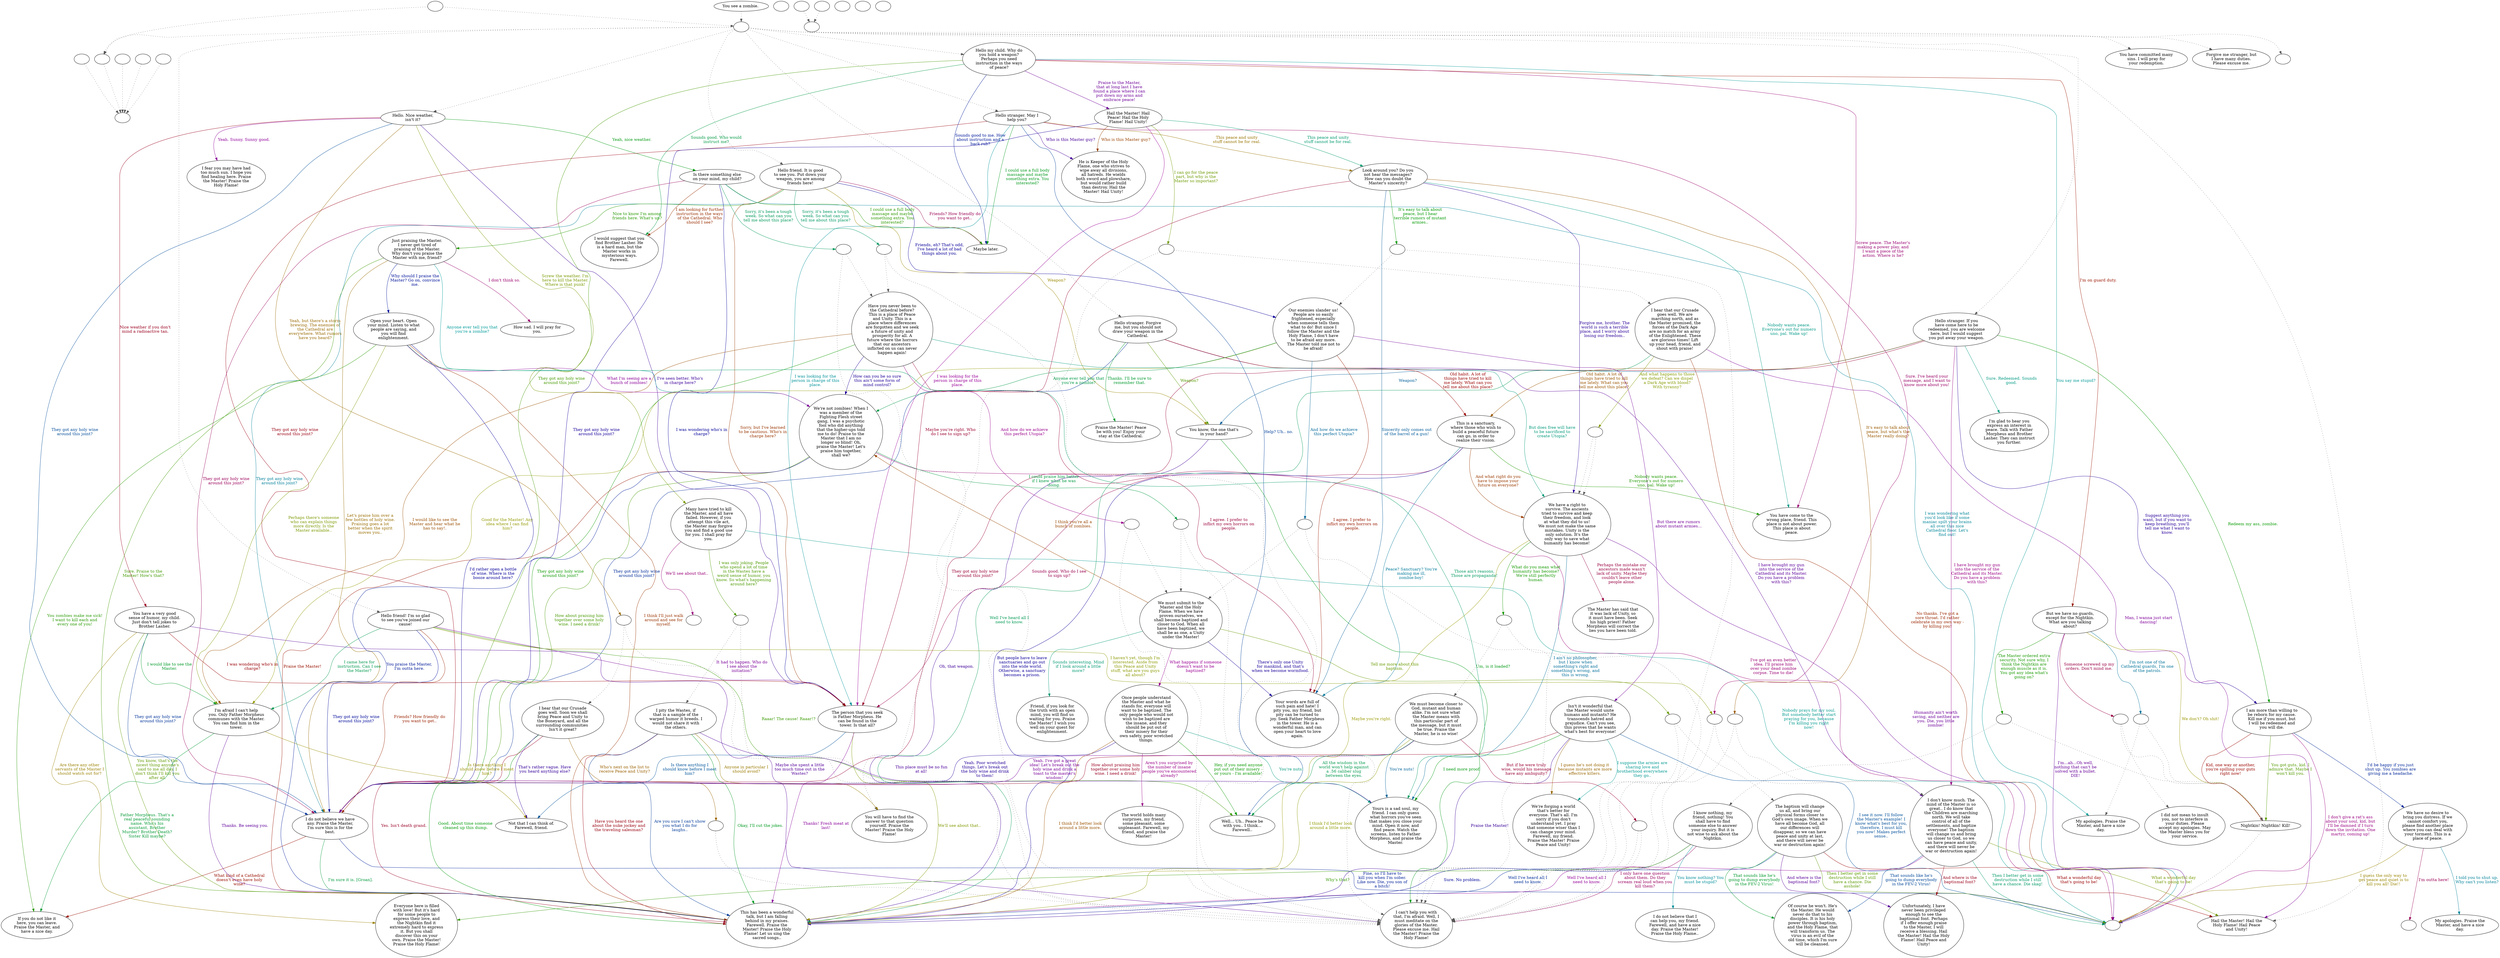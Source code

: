 digraph SLUMMER {
  "start" [style=filled       fillcolor="#FFFFFF"       color="#000000"]
  "start" -> "do_dialogue" [style=dotted color="#555555"]
  "start" [label="You see a zombie. "]
  "do_dialogue" [style=filled       fillcolor="#FFFFFF"       color="#000000"]
  "do_dialogue" -> "get_reaction" [style=dotted color="#555555"]
  "do_dialogue" -> "weapon_check" [style=dotted color="#555555"]
  "do_dialogue" -> "slummer02" [style=dotted color="#555555"]
  "do_dialogue" -> "slummer03" [style=dotted color="#555555"]
  "do_dialogue" -> "slummer01" [style=dotted color="#555555"]
  "do_dialogue" -> "slummer00" [style=dotted color="#555555"]
  "do_dialogue" -> "slummer04" [style=dotted color="#555555"]
  "do_dialogue" -> "slummer06" [style=dotted color="#555555"]
  "do_dialogue" -> "slummer05" [style=dotted color="#555555"]
  "do_dialogue" -> "slummer07" [style=dotted color="#555555"]
  "do_dialogue" -> "slummer09" [style=dotted color="#555555"]
  "do_dialogue" -> "slummer08" [style=dotted color="#555555"]
  "do_dialogue" [label=""]
  "social_skills" [style=filled       fillcolor="#FFFFFF"       color="#000000"]
  "social_skills" -> "get_reaction" [style=dotted color="#555555"]
  "social_skills" -> "do_dialogue" [style=dotted color="#555555"]
  "social_skills" [label=""]
  "slummer00" [style=filled       fillcolor="#FFFFFF"       color="#000000"]
  "slummer00" [label="You have committed many\nsins. I will pray for\nyour redemption."]
  "slummer01" [style=filled       fillcolor="#FFFFFF"       color="#000000"]
  "slummer01" [label="Hail the Master! Hail the\nHoly Flame! Hail Peace\nand Unity!"]
  "slummer02" [style=filled       fillcolor="#FFFFFF"       color="#000000"]
  "slummer02" [label="Hello my child. Why do\nyou hold a weapon?\nPerhaps you need\ninstruction in the ways\nof peace?"]
  "slummer02" -> "slummer10" [label="Praise to the Master,\nthat at long last I have\nfound a place where I can\nput down my arms and\nembrace peace!" color="#6E0099" fontcolor="#6E0099"]
  "slummer02" -> "slummer11" [label="Sounds good. Who would\ninstruct me?" color="#009942" fontcolor="#009942"]
  "slummer02" -> "slummer13" [label="I'm on guard duty. " color="#991500" fontcolor="#991500"]
  "slummer02" -> "slummer15" [label="Sounds good to me. How\nabout instruction and a\nback rub?" color="#001899" fontcolor="#001899"]
  "slummer02" -> "slummer16" [label="They got any holy wine\naround this joint?" color="#449900" fontcolor="#449900"]
  "slummer02" -> "slummer18" [label="Screw peace. The Master's\nmaking a power play, and\nI want a piece of the\naction. Where is he?" color="#990071" fontcolor="#990071"]
  "slummer02" -> "slummer14" [label="You say me stupid? " color="#009995" fontcolor="#009995"]
  "slummer03" [style=filled       fillcolor="#FFFFFF"       color="#000000"]
  "slummer03" [label="Hello. Nice weather,\nisn't it?"]
  "slummer03" -> "slummer03a" [label="Yeah, but there's a storm\nbrewing. The enemies of\nthe Cathedral are\neverywhere. What rumors\nhave you heard?" color="#996800" fontcolor="#996800"]
  "slummer03" -> "slummer20" [label="I've seen better. Who's\nin charge here?" color="#3B0099" fontcolor="#3B0099"]
  "slummer03" -> "slummer21" [label="Yeah, nice weather. " color="#00990F" fontcolor="#00990F"]
  "slummer03" -> "slummer22" [label="Nice weather if you don't\nmind a radioactive tan." color="#99001E" fontcolor="#99001E"]
  "slummer03" -> "slummer16" [label="They got any holy wine\naround this joint?" color="#004B99" fontcolor="#004B99"]
  "slummer03" -> "slummer17" [label="Screw the weather. I'm\nhere to kill the Master.\nWhere is that punk!" color="#779900" fontcolor="#779900"]
  "slummer03" -> "slummer23" [label="Yeah. Sunny. Sunny good. " color="#8E0099" fontcolor="#8E0099"]
  "slummer03a" [style=filled       fillcolor="#FFFFFF"       color="#000000"]
  "slummer03a" -> "slummer19" [style=dotted color="#555555"]
  "slummer03a" -> "slummer49" [style=dotted color="#555555"]
  "slummer03a" [label=""]
  "slummer04" [style=filled       fillcolor="#FFFFFF"       color="#000000"]
  "slummer04" [label="Hello friend. It is good\nto see you. Put down your\nweapon, you are among\nfriends here!"]
  "slummer04" -> "slummer04a" [label="Sorry, it's been a tough\nweek. So what can you\ntell me about this place?" color="#009961" fontcolor="#009961"]
  "slummer04" -> "slummer20" [label="Sorry, but I've learned\nto be cautious. Who's in\ncharge here?" color="#993500" fontcolor="#993500"]
  "slummer04" -> "slummer26" [label="Friends, eh? That's odd,\nI've heard a lot of bad\nthings about you." color="#080099" fontcolor="#080099"]
  "slummer04" -> "slummer27" [label="Nice to know I'm among\nfriends here. What's up?" color="#259900" fontcolor="#259900"]
  "slummer04" -> "slummer15" [label="Friends? How friendly do\nyou want to get.." color="#990051" fontcolor="#990051"]
  "slummer04" -> "slummer16" [label="They got any holy wine\naround this joint?" color="#007E99" fontcolor="#007E99"]
  "slummer04" -> "slummer28" [label="Weapon? " color="#998700" fontcolor="#998700"]
  "slummer04a" [style=filled       fillcolor="#FFFFFF"       color="#000000"]
  "slummer04a" -> "slummer25" [style=dotted color="#555555"]
  "slummer04a" -> "slummer49" [style=dotted color="#555555"]
  "slummer04a" [label=""]
  "slummer05" [style=filled       fillcolor="#FFFFFF"       color="#000000"]
  "slummer05" [label="Hello stranger. Forgive\nme, but you should not\ndraw your weapon in the\nCathedral."]
  "slummer05" -> "slummer29" [label="I have brought my gun\ninto the service of the\nCathedral and its Master.\nDo you have a problem\nwith this?" color="#5B0099" fontcolor="#5B0099"]
  "slummer05" -> "slummer30" [label="Thanks. I'll be sure to\nremember that." color="#00992E" fontcolor="#00992E"]
  "slummer05" -> "slummer31" [label="Old habit. A lot of\nthings have tried to kill\nme lately. What can you\ntell me about this place?" color="#990200" fontcolor="#990200"]
  "slummer05" -> "slummer16" [label="They got any holy wine\naround this joint?" color="#002B99" fontcolor="#002B99"]
  "slummer05" -> "slummer28" [label="Weapon? " color="#589900" fontcolor="#589900"]
  "slummer06" [style=filled       fillcolor="#FFFFFF"       color="#000000"]
  "slummer06" [label="Hello stranger. If you\nhave come here to be\nredeemed, you are welcome\nhere, but I would suggest\nyou put away your weapon."]
  "slummer06" -> "slummer29" [label="I have brought my gun\ninto the service of the\nCathedral and its Master.\nDo you have a problem\nwith this?" color="#990084" fontcolor="#990084"]
  "slummer06" -> "slummer32" [label="Sure. Redeemed. Sounds\ngood." color="#009981" fontcolor="#009981"]
  "slummer06" -> "slummer31" [label="Old habit. A lot of\nthings have tried to kill\nme lately. What can you\ntell me about this place?" color="#995400" fontcolor="#995400"]
  "slummer06" -> "slummer34" [label="Suggest anything you\nwant, but if you want to\nkeep breathing, you'll\ntell me what I want to\nknow." color="#280099" fontcolor="#280099"]
  "slummer06" -> "slummer34" [label="Redeem my ass, zombie. " color="#059900" fontcolor="#059900"]
  "slummer06" -> "slummer16" [label="They got any holy wine\naround this joint?" color="#990032" fontcolor="#990032"]
  "slummer06" -> "slummer28" [label="Weapon? " color="#005E99" fontcolor="#005E99"]
  "slummer07" [style=filled       fillcolor="#FFFFFF"       color="#000000"]
  "slummer07" [label="Hello friend! I'm so glad\nto see you've joined our\ncause!"]
  "slummer07" -> "slummer07a" [label="I haven't yet, though I'm\ninterested. Aside from\nthis Peace and Unity\nstuff, what are you guys\nall about?" color="#8B9900" fontcolor="#8B9900"]
  "slummer07" -> "slummer20" [label="It had to happen. Who do\nI see about the\ninitiation?" color="#7A0099" fontcolor="#7A0099"]
  "slummer07" -> "slummer33" [label="I came here for\ninstruction. Can I see\nthe Master?" color="#00994E" fontcolor="#00994E"]
  "slummer07" -> "slummer16" [label="Friends? How friendly do\nyou want to get.." color="#992100" fontcolor="#992100"]
  "slummer07" -> "slummer16" [label="They got any holy wine\naround this joint?" color="#000B99" fontcolor="#000B99"]
  "slummer07" -> "slummer35" [label="Raaar! The cause! Raaar!?" color="#389900" fontcolor="#389900"]
  "slummer07a" [style=filled       fillcolor="#FFFFFF"       color="#000000"]
  "slummer07a" -> "slummer29" [style=dotted color="#555555"]
  "slummer07a" -> "slummer49" [style=dotted color="#555555"]
  "slummer07a" [label=""]
  "slummer08" [style=filled       fillcolor="#FFFFFF"       color="#000000"]
  "slummer08" [label="Hello stranger. May I\nhelp you?"]
  "slummer08" -> "slummer07a" [label="Sure. I've heard your\nmessage, and I want to\nknow more about you!" color="#990065" fontcolor="#990065"]
  "slummer08" -> "slummer20" [label="I was looking for the\nperson in charge of this\nplace." color="#009199" fontcolor="#009199"]
  "slummer08" -> "slummer36" [label="This peace and unity\nstuff cannot be for real." color="#997400" fontcolor="#997400"]
  "slummer08" -> "slummer37" [label="Who is this Master guy? " color="#470099" fontcolor="#470099"]
  "slummer08" -> "slummer15" [label="I could use a full body\nmassage and maybe\nsomething extra. You\ninterested?" color="#00991B" fontcolor="#00991B"]
  "slummer08" -> "slummer16" [label="They got any holy wine\naround this joint?" color="#990012" fontcolor="#990012"]
  "slummer08" -> "slummer35" [label="Help? Uh.. no. " color="#003F99" fontcolor="#003F99"]
  "slummer09" [style=filled       fillcolor="#FFFFFF"       color="#000000"]
  "slummer09" [label="Forgive me stranger, but\nI have many duties.\nPlease excuse me."]
  "slummer10" [style=filled       fillcolor="#FFFFFF"       color="#000000"]
  "slummer10" [label="Hail the Master! Hail\nPeace! Hail the Holy\nFlame! Hail Unity!"]
  "slummer10" -> "slummer10a" [label="I can go for the peace\npart, but why is the\nMaster so important?" color="#6B9900" fontcolor="#6B9900"]
  "slummer10" -> "slummer20" [label="I was looking for the\nperson in charge of this\nplace." color="#990098" fontcolor="#990098"]
  "slummer10" -> "slummer36" [label="This peace and unity\nstuff cannot be for real." color="#00996D" fontcolor="#00996D"]
  "slummer10" -> "slummer37" [label="Who is this Master guy? " color="#994100" fontcolor="#994100"]
  "slummer10" -> "slummer16" [label="They got any holy wine\naround this joint?" color="#140099" fontcolor="#140099"]
  "slummer10a" [style=filled       fillcolor="#FFFFFF"       color="#000000"]
  "slummer10a" -> "slummer38" [style=dotted color="#555555"]
  "slummer10a" -> "slummer61" [style=dotted color="#555555"]
  "slummer10a" [label=""]
  "slummer11" [style=filled       fillcolor="#FFFFFF"       color="#000000"]
  "slummer11" [label="I would suggest that you\nfind Brother Lasher. He\nis a hard man, but the\nMaster works in\nmysterious ways.\nFarewell."]
  "slummer12" [style=filled       fillcolor="#FFFFFF"       color="#000000"]
  "slummer12" [label=""]
  "slummer13" [style=filled       fillcolor="#FFFFFF"       color="#000000"]
  "slummer13" [label="But we have no guards,\nexcept for the Nightkin.\nWhat are you talking\nabout?"]
  "slummer13" -> "slummer13a" [label="The Master ordered extra\nsecurity. Not sure why, I\nthink the Nightkin are\nenough muscle as it is.\nYou got any idea what's\ngoing on?" color="#189900" fontcolor="#189900"]
  "slummer13" -> "slummer13b" [label="Someone screwed up my\norders. Don't mind me." color="#990045" fontcolor="#990045"]
  "slummer13" -> "slummer13c" [label="I'm not one of the\nCathedral guards, I'm one\nof the patrols." color="#007299" fontcolor="#007299"]
  "slummer13" -> "slummer43" [label="We don't? Oh shit! " color="#999400" fontcolor="#999400"]
  "slummer13" -> "slummercombat" [label="I'm...ah...Oh well,\nnothing that can't be\nsolved with a bullet.\nDIE!" color="#670099" fontcolor="#670099"]
  "slummer13a" [style=filled       fillcolor="#FFFFFF"       color="#000000"]
  "slummer13a" -> "slummer42" [style=dotted color="#555555"]
  "slummer13a" -> "slummer43" [style=dotted color="#555555"]
  "slummer13a" [label=""]
  "slummer13b" [style=filled       fillcolor="#FFFFFF"       color="#000000"]
  "slummer13b" -> "slummer39" [style=dotted color="#555555"]
  "slummer13b" -> "slummer43" [style=dotted color="#555555"]
  "slummer13b" [label=""]
  "slummer13c" [style=filled       fillcolor="#FFFFFF"       color="#000000"]
  "slummer13c" -> "slummer14" [style=dotted color="#555555"]
  "slummer13c" -> "slummer43" [style=dotted color="#555555"]
  "slummer13c" [label=""]
  "slummer14" [style=filled       fillcolor="#FFFFFF"       color="#000000"]
  "slummer14" [label="My apologies. Praise the\nMaster, and have a nice\nday."]
  "slummer15" [style=filled       fillcolor="#FFFFFF"       color="#000000"]
  "slummer15" [label="Maybe later. "]
  "slummer16" [style=filled       fillcolor="#FFFFFF"       color="#000000"]
  "slummer16" [label="I do not believe we have\nany. Praise the Master,\nI'm sure this is for the\nbest."]
  "slummer16" -> "slummer44" [label="I'm sure it is. [Groan]. " color="#00993A" fontcolor="#00993A"]
  "slummer16" -> "slummer45" [label="What kind of a Cathedral\ndoesn't even have holy\nwine?" color="#990E00" fontcolor="#990E00"]
  "slummer16" -> "slummercombat" [label="Fine, so I'll have to\nkill you when I'm sober.\nLike now. Die, you son of\na bitch!" color="#001F99" fontcolor="#001F99"]
  "slummer17" [style=filled       fillcolor="#FFFFFF"       color="#000000"]
  "slummer17" [label="Many have tried to kill\nthe Master, and all have\nfailed. However, if you\nattempt this vile act,\nthe Master may forgive\nyou and find a good use\nfor you. I shall pray for\nyou."]
  "slummer17" -> "slummer17a" [label="I was only joking. People\nwho spend a lot of time\nin the Wastes have a\nweird sense of humor, you\nknow. So what's happening\naround here?" color="#4C9900" fontcolor="#4C9900"]
  "slummer17" -> "slummerend" [label="We'll see about that.. " color="#990078" fontcolor="#990078"]
  "slummer17" -> "slummercombat" [label="Nobody prays for my soul.\nBut somebody better start\npraying for you, because\nI'm killing you right\nnow!" color="#00998D" fontcolor="#00998D"]
  "slummer17a" [style=filled       fillcolor="#FFFFFF"       color="#000000"]
  "slummer17a" -> "slummer46" [style=dotted color="#555555"]
  "slummer17a" -> "slummer49" [style=dotted color="#555555"]
  "slummer17a" [label=""]
  "slummer18" [style=filled       fillcolor="#FFFFFF"       color="#000000"]
  "slummer18" [label="You have come to the\nwrong place, friend. This\nplace is not about power.\nThis place is about\npeace."]
  "slummer19" [style=filled       fillcolor="#FFFFFF"       color="#000000"]
  "slummer19" [label="I hear that our Crusade\ngoes well. Soon we shall\nbring Peace and Unity to\nthe Boneyard, and all the\nsurrounding communities \nIsn't it great?"]
  "slummer19" -> "slummer19a" [label="Who's next on the list to\nreceive Peace and Unity?" color="#996000" fontcolor="#996000"]
  "slummer19" -> "slummer47" [label="That's rather vague. Have\nyou heard anything else?" color="#340099" fontcolor="#340099"]
  "slummer19" -> "slummer44" [label="Good. About time someone\ncleaned up this dump." color="#009907" fontcolor="#009907"]
  "slummer19" -> "slummer44" [label="Yes. Isn't death grand. " color="#990026" fontcolor="#990026"]
  "slummer19a" [style=filled       fillcolor="#FFFFFF"       color="#000000"]
  "slummer19a" -> "slummer49" [style=dotted color="#555555"]
  "slummer19a" [label=""]
  "slummer20" [style=filled       fillcolor="#FFFFFF"       color="#000000"]
  "slummer20" [label="The person that you seek\nis Father Morpheus. He\ncan be found in the\ntower. Is that all?"]
  "slummer20" -> "slummer47" [label="Is there anything I\nshould know before I meet\nhim?" color="#005299" fontcolor="#005299"]
  "slummer20" -> "slummer44" [label="We'll see about that.. " color="#7F9900" fontcolor="#7F9900"]
  "slummer20" -> "slummer44" [label="Thanks! Fresh meat at\nlast!" color="#870099" fontcolor="#870099"]
  "slummer21" [style=filled       fillcolor="#FFFFFF"       color="#000000"]
  "slummer21" [label="Is there something else\non your mind, my child?"]
  "slummer21" -> "slummer21a" [label="Sorry, it's been a tough\nweek. So what can you\ntell me about this place?" color="#00995A" fontcolor="#00995A"]
  "slummer21" -> "slummer11" [label="I am looking for further\ninstruction in the ways\nof the Cathedral. Who\nshould I see?" color="#992D00" fontcolor="#992D00"]
  "slummer21" -> "slummer20" [label="I was wondering who's in\ncharge?" color="#010099" fontcolor="#010099"]
  "slummer21" -> "slummer15" [label="I could use a full body\nmassage and maybe\nsomething extra. You\ninterested?" color="#2C9900" fontcolor="#2C9900"]
  "slummer21" -> "slummer16" [label="They got any holy wine\naround this joint?" color="#990059" fontcolor="#990059"]
  "slummer21" -> "slummercombat" [label="I was wondering what\nyou'd look like if some\nmaniac spilt your brains\nall over this nice\nCathedral floor. Let's\nfind out!" color="#008599" fontcolor="#008599"]
  "slummer21a" [style=filled       fillcolor="#FFFFFF"       color="#000000"]
  "slummer21a" -> "slummer25" [style=dotted color="#555555"]
  "slummer21a" -> "slummer49" [style=dotted color="#555555"]
  "slummer21a" [label=""]
  "slummer22" [style=filled       fillcolor="#FFFFFF"       color="#000000"]
  "slummer22" [label="You have a very good\nsense of humor, my child.\nJust don't tell jokes to\nBrother Lasher."]
  "slummer22" -> "slummer50" [label="Are there any other\nservants of the Master I\nshould watch out for?" color="#998000" fontcolor="#998000"]
  "slummer22" -> "slummer49" [label="Maybe she spent a little\ntoo much time out in the\nWastes?" color="#530099" fontcolor="#530099"]
  "slummer22" -> "slummer33" [label="I would like to see the\nMaster." color="#009927" fontcolor="#009927"]
  "slummer22" -> "slummer20" [label="I was wondering who's in\ncharge?" color="#990006" fontcolor="#990006"]
  "slummer22" -> "slummer16" [label="They got any holy wine\naround this joint?" color="#003399" fontcolor="#003399"]
  "slummer22" -> "slummer44" [label="You know, that's the\nnicest thing anyone's\nsaid to me all day. I\ndon't think I'll kill you\nafter all." color="#5F9900" fontcolor="#5F9900"]
  "slummer23" [style=filled       fillcolor="#FFFFFF"       color="#000000"]
  "slummer23" [label="I fear you may have had\ntoo much sun. I hope you\nfind healing here. Praise\nthe Master! Praise the\nHoly Flame!"]
  "slummer24" [style=filled       fillcolor="#FFFFFF"       color="#000000"]
  "slummer24" [label="Your words are full of\nsuch pain and hate! I\npity you, my friend, but\npity can be turned to\njoy. Seek Father Morpheus\nin the tower. He is a\nwonderful man, and can\nopen your heart to love\nagain."]
  "slummer25" [style=filled       fillcolor="#FFFFFF"       color="#000000"]
  "slummer25" [label="Have you never been to\nthe Cathedral before?\nThis is a place of Peace\nand Unity. This is a\nplace where differences\nare forgotten and we seek\na future of unity and\nprosperity for all. A\nfuture where the horrors\nthat our ancestors\ninflicted on us can never\nhappen again!"]
  "slummer25" -> "slummer25a" [label="And how do we achieve\nthis perfect Utopia?" color="#99008C" fontcolor="#99008C"]
  "slummer25" -> "slummer52" [label="But does free will have\nto be sacrificed to\ncreate Utopia?" color="#00997A" fontcolor="#00997A"]
  "slummer25" -> "slummer33" [label="I would like to see the\nMaster and hear what he\nhas to say!." color="#994D00" fontcolor="#994D00"]
  "slummer25" -> "slummer54" [label="How can you be so sure\nthis ain't some form of\nmind control?" color="#200099" fontcolor="#200099"]
  "slummer25" -> "slummer16" [label="They got any holy wine\naround this joint?" color="#0C9900" fontcolor="#0C9900"]
  "slummer25" -> "slummer24" [label="I agree. I prefer to\ninflict my own horrors on\npeople." color="#990039" fontcolor="#990039"]
  "slummer25a" [style=filled       fillcolor="#FFFFFF"       color="#000000"]
  "slummer25a" -> "slummer51" [style=dotted color="#555555"]
  "slummer25a" -> "slummer49" [style=dotted color="#555555"]
  "slummer25a" [label=""]
  "slummer26" [style=filled       fillcolor="#FFFFFF"       color="#000000"]
  "slummer26" [label="Our enemies slander us!\nPeople are so easily\nfrightened, especially\nwhen someone tells them\nwhat to do! But since I\nfollow the Master and the\nHoly Flame, I don't have\nto be afraid any more.\nThe Master told me not to\nbe afraid!"]
  "slummer26" -> "slummer26a" [label="And how do we achieve\nthis perfect Utopia?" color="#006699" fontcolor="#006699"]
  "slummer26" -> "slummer33" [label="Good for the Master! Any\nidea where I can find\nhim?" color="#929900" fontcolor="#929900"]
  "slummer26" -> "slummer55" [label="But there are rumors\nabout mutant armies..." color="#730099" fontcolor="#730099"]
  "slummer26" -> "slummer54" [label="Anyone ever tell you that\nyou're a zombie?" color="#009946" fontcolor="#009946"]
  "slummer26" -> "slummer24" [label="I agree. I prefer to\ninflict my own horrors on\npeople." color="#991A00" fontcolor="#991A00"]
  "slummer26a" [style=filled       fillcolor="#FFFFFF"       color="#000000"]
  "slummer26a" -> "slummer51" [style=dotted color="#555555"]
  "slummer26a" -> "slummer49" [style=dotted color="#555555"]
  "slummer26a" [label=""]
  "slummer27" [style=filled       fillcolor="#FFFFFF"       color="#000000"]
  "slummer27" [label="Just praising the Master.\nI never get tired of\npraising of the Master.\nWhy don't you praise the\nMaster with me, friend?"]
  "slummer27" -> "slummer56" [label="Why should I praise the\nMaster? Go on, convince\nme." color="#001399" fontcolor="#001399"]
  "slummer27" -> "slummer44" [label="Sure. Praise to the\nMaster! How's that?" color="#409900" fontcolor="#409900"]
  "slummer27" -> "slummer57" [label="I don't think so. " color="#99006C" fontcolor="#99006C"]
  "slummer27" -> "slummer54" [label="Anyone ever tell you that\nyou're a zombie?" color="#009999" fontcolor="#009999"]
  "slummer27" -> "slummer16" [label="Let's praise him over a\nfew bottles of holy wine.\nPraising goes a lot\nbetter when the spirit\nmoves you.." color="#996C00" fontcolor="#996C00"]
  "slummer28" [style=filled       fillcolor="#FFFFFF"       color="#000000"]
  "slummer28" [label="You know, the one that's\nin your hand?"]
  "slummer28" -> "slummer44" [label="Oh, that weapon. " color="#400099" fontcolor="#400099"]
  "slummer28" -> "slummer49" [label="Um, is it loaded? " color="#009913" fontcolor="#009913"]
  "slummer29" [style=filled       fillcolor="#FFFFFF"       color="#000000"]
  "slummer29" [label="I don't know much. The\nmind of the Master is so\ngreat.. I do know that\nthe Children are marching\nnorth. We will take\ncontrol of all of the\nsettlements, and baptize\neveryone! The baptism\nwill change us and bring\nus closer to God, so we\ncan have peace and unity,\nand there will never be\nwar or destruction again!"]
  "slummer29" -> "slummer58" [label="And where is the\nbaptismal font?" color="#990019" fontcolor="#990019"]
  "slummer29" -> "slummer59" [label="That sounds like he's\ngoing to dump everybody\nin the FEV-2 Virus!" color="#004699" fontcolor="#004699"]
  "slummer29" -> "slummer01" [label="What a wonderful day\nthat's going to be!" color="#739900" fontcolor="#739900"]
  "slummer29" -> "slummer44" [label="Well I've heard all I\nneed to know." color="#930099" fontcolor="#930099"]
  "slummer29" -> "slummercombat" [label="Then I better get in some\ndestruction while I still\nhave a chance. Die skag!" color="#009966" fontcolor="#009966"]
  "slummer30" [style=filled       fillcolor="#FFFFFF"       color="#000000"]
  "slummer30" [label="Praise the Master! Peace\nbe with you! Enjoy your\nstay at the Cathedral."]
  "slummer31" [style=filled       fillcolor="#FFFFFF"       color="#000000"]
  "slummer31" [label="This is a sanctuary,\nwhere those who wish to\nbuild a peaceful future\ncan go, in order to\nrealize their vision."]
  "slummer31" -> "slummer52" [label="And what right do you\nhave to impose your\nfuture on everyone?" color="#993900" fontcolor="#993900"]
  "slummer31" -> "slummer44" [label="But people have to leave\nsanctuaries and go out\ninto the wide world.\nOtherwise, a sanctuary\nbecomes a prison." color="#0D0099" fontcolor="#0D0099"]
  "slummer31" -> "slummer18" [label="Nobody wants peace.\nEveryone's out for numero\nuno, pal. Wake up!" color="#209900" fontcolor="#209900"]
  "slummer31" -> "slummer20" [label="Sounds good. Who do I see\nto sign up?" color="#99004D" fontcolor="#99004D"]
  "slummer31" -> "slummer24" [label="Peace? Sanctuary? You're\nmaking me ill,\nzombie-boy!" color="#007999" fontcolor="#007999"]
  "slummer32" [style=filled       fillcolor="#FFFFFF"       color="#000000"]
  "slummer32" [label="I'm glad to hear you\nexpress an interest in\npeace. Talk with Father\nMorpheus and Brother\nLasher. They can instruct\nyou further."]
  "slummer33" [style=filled       fillcolor="#FFFFFF"       color="#000000"]
  "slummer33" [label="I'm afraid I can't help\nyou. Only Father Morpheus\ncommunes with the Master.\nYou can find him in the\ntower."]
  "slummer33" -> "slummer47" [label="Is there anything I\nshould know before I meet\nhim?" color="#998C00" fontcolor="#998C00"]
  "slummer33" -> "slummer44" [label="Thanks. Be seeing you. " color="#5F0099" fontcolor="#5F0099"]
  "slummer33" -> "slummer45" [label="Father Morpheus. That's a\nreal peaceful sounding\nname. Who's his\nassistant, Brother\nMurder? Brother Death?\nSister Kill maybe?" color="#009933" fontcolor="#009933"]
  "slummer34" [style=filled       fillcolor="#FFFFFF"       color="#000000"]
  "slummer34" [label="I am more than willing to\nbe reborn for my cause.\nKill me if you must, but\nI will be redeemed and\nyou will die."]
  "slummer34" -> "slummer43" [label="Kid, one way or another,\nyou're spilling your guts\nright now!" color="#990600" fontcolor="#990600"]
  "slummer34" -> "slummer60" [label="I'd be happy if you just\nshut up. You zombies are\ngiving me a headache." color="#002699" fontcolor="#002699"]
  "slummer34" -> "slummer43" [label="You got guts, kid. I\nadmire that. Maybe I\nwon't kill you." color="#539900" fontcolor="#539900"]
  "slummer34" -> "slummercombat" [label="I don't give a rat's ass\nabout your soul, kid, but\nI'll be damned if I turn\ndown the invitation. One\nmartyr, coming up!" color="#990080" fontcolor="#990080"]
  "slummer35" [style=filled       fillcolor="#FFFFFF"       color="#000000"]
  "slummer35" [label="Well... Uh.. Peace be\nwith you.. I think...\nFarewell.."]
  "slummer36" [style=filled       fillcolor="#FFFFFF"       color="#000000"]
  "slummer36" [label="Look around you? Do you\nnot hear the messages?\nHow can you doubt the\nMaster's sincerity?"]
  "slummer36" -> "slummer18" [label="Nobody wants peace.\nEveryone's out for numero\nuno, pal. Wake up!" color="#009986" fontcolor="#009986"]
  "slummer36" -> "slummer36a" [label="It's easy to talk about\npeace, but what's the\nMaster really doing?" color="#995900" fontcolor="#995900"]
  "slummer36" -> "slummer52" [label="Forgive me, brother. The\nworld is such a terrible\nplace, and I worry about\nlosing our freedom.." color="#2C0099" fontcolor="#2C0099"]
  "slummer36" -> "slummer36b" [label="It's easy to talk about\npeace, but I hear\nterrible rumors of mutant\narmies.." color="#009900" fontcolor="#009900"]
  "slummer36" -> "slummer20" [label="Maybe you're right. Who\ndo I see to sign up?" color="#99002D" fontcolor="#99002D"]
  "slummer36" -> "slummer24" [label="Sincerity only comes out\nof the barrel of a gun!" color="#005A99" fontcolor="#005A99"]
  "slummer36a" [style=filled       fillcolor="#FFFFFF"       color="#000000"]
  "slummer36a" -> "slummer29" [style=dotted color="#555555"]
  "slummer36a" -> "slummer49" [style=dotted color="#555555"]
  "slummer36a" [label=""]
  "slummer36b" [style=filled       fillcolor="#FFFFFF"       color="#000000"]
  "slummer36b" -> "slummer26" [style=dotted color="#555555"]
  "slummer36b" -> "slummer49" [style=dotted color="#555555"]
  "slummer36b" [label=""]
  "slummer37" [style=filled       fillcolor="#FFFFFF"       color="#000000"]
  "slummer37" [label="He is Keeper of the Holy\nFlame, one who strives to\nwipe away all divisions,\nall hatreds. He wields\nboth sword and plowshare,\nbut would rather build\nthan destroy. Hail the\nMaster! Hail Unity!"]
  "slummer38a" [style=filled       fillcolor="#FFFFFF"       color="#000000"]
  "slummer38a" -> "slummer52" [style=dotted color="#555555"]
  "slummer38a" -> "slummer52" [style=dotted color="#555555"]
  "slummer38a" [label=""]
  "slummer38" [style=filled       fillcolor="#FFFFFF"       color="#000000"]
  "slummer38" [label="I hear that our Crusade\ngoes well. We are\nmarching north, and as\nthe Master promised, the\nforces of the Dark Age\nare no match for an army\nof the Enlightened. These\nare glorious times! Lift\nup your head, friend, and\nshout with praise!"]
  "slummer38" -> "slummer38a" [label="And what happens to those\nwe defeat? Can we dispel\na Dark Age with blood?\nWith tyranny?" color="#869900" fontcolor="#869900"]
  "slummer38" -> "slummer01" [label="Man, I wanna just start\ndancing!" color="#7F0099" fontcolor="#7F0099"]
  "slummer38" -> "slummer44" [label="Well I've heard all I\nneed to know." color="#009952" fontcolor="#009952"]
  "slummer38" -> "slummercombat" [label="No thanks. I've got a\nsore throat. I'd rather\ncelebrate in my own way -\nby killing you!" color="#992600" fontcolor="#992600"]
  "slummer39" [style=filled       fillcolor="#FFFFFF"       color="#000000"]
  "slummer39" [label="I did not mean to insult\nyou, nor to interfere in\nyour duties. Please\naccept my apologies. May\nthe Master bless you for\nyour service."]
  "slummer40" [style=filled       fillcolor="#FFFFFF"       color="#000000"]
  "slummer40" [label="My apologies. Praise the\nMaster, and have a nice\nday."]
  "slummer41" [style=filled       fillcolor="#FFFFFF"       color="#000000"]
  "slummer41" [label="Yours is a sad soul, my\nfriend. I can only guess\nwhat horrors you've seen\nthat makes you close your\nmind. Open it now, and\nfind peace. Watch the\nscreens, listen to Father\nMorpheus, and praise the\nMaster."]
  "slummer42" [style=filled       fillcolor="#FFFFFF"       color="#000000"]
  "slummer42" [label="I know nothing, my\nfriend, nothing! You\nshall have to find\nsomeone else to answer\nyour inquiry. But it is\nnot wise to ask about the\nNightkin."]
  "slummer42" -> "slummer44" [label="Sure. No problem. " color="#000799" fontcolor="#000799"]
  "slummer42" -> "slummer50" [label="Why's that? " color="#339900" fontcolor="#339900"]
  "slummer42" -> "slummer49" [label="I only have one question\nabout them. Do they\nscream real loud when you\nkill them?" color="#990060" fontcolor="#990060"]
  "slummer42" -> "slummer48" [label="You know nothing? You\nmust be stupid?" color="#008D99" fontcolor="#008D99"]
  "slummer43" [style=filled       fillcolor="#FFFFFF"       color="#000000"]
  "slummer43" -> "slummercombat" [style=dotted color="#555555"]
  "slummer43" [label="Nightkin! Nightkin! Kill!"]
  "slummer44" [style=filled       fillcolor="#FFFFFF"       color="#000000"]
  "slummer44" [label="This has been a wonderful\ntalk, but I am falling\nbehind in my praises.\nFarewell. Praise the\nMaster! Praise the Holy\nFlame! Let us sing the\nsacred songs.."]
  "slummer45" [style=filled       fillcolor="#FFFFFF"       color="#000000"]
  "slummer45" [label="If you do not like it\nhere, you can leave.\nPraise the Master, and\nhave a nice day."]
  "slummer46" [style=filled       fillcolor="#FFFFFF"       color="#000000"]
  "slummer46" [label="I pity the Wastes, if\nthat is a sample of the\nwarped humor it breeds. I\nwould not share it with\nthe others."]
  "slummer46" -> "slummer61" [label="Anyone in particular I\nshould avoid?" color="#997900" fontcolor="#997900"]
  "slummer46" -> "slummer41" [label="This place must be no fun\nat all!" color="#4C0099" fontcolor="#4C0099"]
  "slummer46" -> "slummer44" [label="Okay, I'll cut the jokes." color="#00991F" fontcolor="#00991F"]
  "slummer46" -> "slummer44" [label="Have you heard the one\nabout the nuke jockey and\nthe traveling salesman?" color="#99000D" fontcolor="#99000D"]
  "slummer46" -> "slummer44" [label="Are you sure I can't show\nyou what I do for\nlaughs.." color="#003A99" fontcolor="#003A99"]
  "slummer47" [style=filled       fillcolor="#FFFFFF"       color="#000000"]
  "slummer47" [label="Not that I can think of.\nFarewell, friend."]
  "slummer48" [style=filled       fillcolor="#FFFFFF"       color="#000000"]
  "slummer48" [label="I do not believe that I\ncan help you, my friend.\nFarewell, and have a nice\nday. Praise the Master!\nPraise the Holy Flame.."]
  "slummer49" [style=filled       fillcolor="#FFFFFF"       color="#000000"]
  "slummer49" [label="I can't help you with\nthat, I'm afraid. Well, I\nmust meditate on the\nglories of the Master.\nPlease excuse me. Hail\nthe Master! Praise the\nHoly Flame!"]
  "slummer50" [style=filled       fillcolor="#FFFFFF"       color="#000000"]
  "slummer50" [label="Everyone here is filled\nwith love! But it's hard\nfor some people to\nexpress their love, and\nthe Nightkin find it\nextremely hard to express\nit. But you shall\ndiscover this on your\nown. Praise the Master!\nPraise the Holy Flame!"]
  "slummer51" [style=filled       fillcolor="#FFFFFF"       color="#000000"]
  "slummer51" [label="We must submit to the\nMaster and the Holy\nFlame. When we have\nproven ourselves, we\nshall become baptized and\ncloser to God. When all\nhave been baptized, we\nshall be as one, a Unity\nunder the Master!"]
  "slummer51" -> "slummer51a" [label="Tell me more about this\nbaptism." color="#679900" fontcolor="#679900"]
  "slummer51" -> "slummer63" [label="What happens if someone\ndoesn't want to be\nbaptized?" color="#990093" fontcolor="#990093"]
  "slummer51" -> "slummer64" [label="Sounds interesting. Mind\nif I look around a little\nmore?" color="#009972" fontcolor="#009972"]
  "slummer51" -> "slummer54" [label="I think you're all a\nbunch of zombies." color="#994500" fontcolor="#994500"]
  "slummer51" -> "slummer24" [label="There's only one Unity\nfor mankind, and that's\nwhen we become wormfood." color="#190099" fontcolor="#190099"]
  "slummer51a" [style=filled       fillcolor="#FFFFFF"       color="#000000"]
  "slummer51a" -> "slummer62" [style=dotted color="#555555"]
  "slummer51a" -> "slummer49" [style=dotted color="#555555"]
  "slummer51a" [label=""]
  "slummer52" [style=filled       fillcolor="#FFFFFF"       color="#000000"]
  "slummer52" [label="We have a right to\nsurvive. The ancients\ntried to survive and keep\ntheir freedom, and look\nat what they did to us!\nWe must not make the same\nmistakes. Unity is the\nonly solution. It's the\nonly way to save what\nhumanity has become!"]
  "slummer52" -> "slummer52a" [label="What do you mean what\nhumanity has become?\nWe're still perfectly\nhuman." color="#149900" fontcolor="#149900"]
  "slummer52" -> "slummer53" [label="Perhaps the mistake our\nancestors made wasn't\nlack of unity. Maybe they\ncouldn't leave other\npeople alone." color="#990041" fontcolor="#990041"]
  "slummer52" -> "slummer41" [label="I ain't no philosopher,\nbut I know when\nsomething's right and\nsomething's wrong, and\nthis is wrong." color="#006D99" fontcolor="#006D99"]
  "slummer52" -> "slummer44" [label="Maybe you're right. " color="#999800" fontcolor="#999800"]
  "slummer52" -> "slummercombat" [label="Humanity ain't worth\nsaving, and neither are\nyou. Die, you little\nzombie!" color="#6C0099" fontcolor="#6C0099"]
  "slummer52a" [style=filled       fillcolor="#FFFFFF"       color="#000000"]
  "slummer52a" -> "slummer65" [style=dotted color="#555555"]
  "slummer52a" -> "slummer49" [style=dotted color="#555555"]
  "slummer52a" [label=""]
  "slummer53" [style=filled       fillcolor="#FFFFFF"       color="#000000"]
  "slummer53" [label="The Master has said that\nit was lack of Unity, so\nit must have been. Seek\nhis high priest! Father\nMorpheus will correct the\nlies you have been told."]
  "slummer54" [style=filled       fillcolor="#FFFFFF"       color="#000000"]
  "slummer54" [label="We're not zombies! When I\nwas a member of the\nFighting Flesh street\ngang, I was a psychotic\nfool who did anything\nthat the higher-ups told\nme to do! Praise to the\nMaster that I am no\nlonger so blind! Oh,\npraise the Master! Let's\npraise him together,\nshall we?"]
  "slummer54" -> "slummer54a" [label="I could praise him better\nif I knew what he was\ndoing." color="#00993F" fontcolor="#00993F"]
  "slummer54" -> "slummer44" [label="Praise the Master! " color="#991200" fontcolor="#991200"]
  "slummer54" -> "slummer44" [label="You praise the Master,\nI'm outta here." color="#001A99" fontcolor="#001A99"]
  "slummer54" -> "slummer16" [label="How about praising him\ntogether over some holy\nwine. I need a drink!" color="#479900" fontcolor="#479900"]
  "slummer54" -> "slummercombat" [label="I've got an even better\nidea. I'll praise him\nover your dead zombie\ncorpse. Time to die!" color="#990074" fontcolor="#990074"]
  "slummer54a" [style=filled       fillcolor="#FFFFFF"       color="#000000"]
  "slummer54a" -> "slummer51" [style=dotted color="#555555"]
  "slummer54a" -> "slummer49" [style=dotted color="#555555"]
  "slummer54a" [label=""]
  "slummer55" [style=filled       fillcolor="#FFFFFF"       color="#000000"]
  "slummer55" [label="Isn't it wonderful that\nthe Master would unite\nhumans and mutants? He\ntranscends hatred and\nprejudice. Can't you see,\nthis proves that he wants\nwhat's best for everyone!"]
  "slummer55" -> "slummer66" [label="I suppose the armies are\nsharing love and\nbrotherhood everywhere\nthey go.." color="#009992" fontcolor="#009992"]
  "slummer55" -> "slummer66" [label="I guess he's not doing it\nbecause mutants are more\neffective killers." color="#996500" fontcolor="#996500"]
  "slummer55" -> "slummer44" [label="Praise the Master! " color="#380099" fontcolor="#380099"]
  "slummer55" -> "slummer41" [label="I need more proof. " color="#00990C" fontcolor="#00990C"]
  "slummer55" -> "slummer16" [label="How about praising him\ntogether over some holy\nwine. I need a drink!" color="#990021" fontcolor="#990021"]
  "slummer55" -> "slummercombat" [label="I see it now. I'll follow\nthe Master's example! I\nknow what's best for you,\ntherefore, I must kill\nyou now! Makes perfect\nsense.." color="#004E99" fontcolor="#004E99"]
  "slummer56" [style=filled       fillcolor="#FFFFFF"       color="#000000"]
  "slummer56" [label="Open your heart. Open\nyour mind. Listen to what\npeople are saying, and\nyou will find\nenlightenment."]
  "slummer56" -> "slummer33" [label="Perhaps there's someone\nwho can explain things\nmore directly. Is the\nMaster available.." color="#7A9900" fontcolor="#7A9900"]
  "slummer56" -> "slummer54" [label="What I'm seeing are a\nbunch of zombies!" color="#8B0099" fontcolor="#8B0099"]
  "slummer56" -> "slummer41" [label="Those ain't reasons,\nThose are propaganda!" color="#00995F" fontcolor="#00995F"]
  "slummer56" -> "slummer44" [label="I think I'll just walk\naround and see for\nmyself." color="#993200" fontcolor="#993200"]
  "slummer56" -> "slummer16" [label="I'd rather open a bottle\nof wine. Where is the\nbooze around here?" color="#050099" fontcolor="#050099"]
  "slummer56" -> "slummer45" [label="You zombies make me sick!\nI want to kill each and\nevery one of you!" color="#279900" fontcolor="#279900"]
  "slummer57" [style=filled       fillcolor="#FFFFFF"       color="#000000"]
  "slummer57" [label="How sad. I will pray for\nyou."]
  "slummer58" [style=filled       fillcolor="#FFFFFF"       color="#000000"]
  "slummer58" [label="Unfortunately, I have\nnever been privileged\nenough to see the\nbaptismal font. Perhaps\nif I offer enough praise\nto the Master, I will\nreceive a blessing. Hail\nthe Master! Hail the Holy\nFlame! Hail Peace and\nUnity!"]
  "slummer59" [style=filled       fillcolor="#FFFFFF"       color="#000000"]
  "slummer59" [label="Of course he won't. He's\nthe Master. He would\nnever do that to his\ndisciples. It is his holy\npower through baptism,\nand the Holy Flame, that\nwill transform us. The\nvirus is an evil of the\nold time, which I'm sure\nwill be cleansed."]
  "slummer60" [style=filled       fillcolor="#FFFFFF"       color="#000000"]
  "slummer60" [label="We have no desire to\nbring you distress. If we\ncannot comfort you,\nplease find another place\nwhere you can deal with\nyour torment. This is a\nplace of peace."]
  "slummer60" -> "slummerdone" [label="I'm outta here! " color="#990054" fontcolor="#990054"]
  "slummer60" -> "slummer40" [label="I told you to shut up.\nWhy can't you listen?" color="#008199" fontcolor="#008199"]
  "slummer60" -> "slummercombat" [label="I guess the only way to\nget peace and quiet is to\nkill you all! Die!!" color="#998500" fontcolor="#998500"]
  "slummer61" [style=filled       fillcolor="#FFFFFF"       color="#000000"]
  "slummer61" [label="You will have to find the\nanswer to that question\nyourself. Praise the\nMaster! Praise the Holy\nFlame!"]
  "slummer62" [style=filled       fillcolor="#FFFFFF"       color="#000000"]
  "slummer62" [label="The baptism will change\nus all, and bring our\nphysical forms closer to\nGod's own image. When we\nhave all become God, all\nour differences will\ndisappear, so we can have\npeace and unity at last,\nand there will never be\nwar or destruction again!"]
  "slummer62" -> "slummer58" [label="And where is the\nbaptismal font?" color="#580099" fontcolor="#580099"]
  "slummer62" -> "slummer59" [label="That sounds like he's\ngoing to dump everybody\nin the FEV-2 Virus!" color="#00992B" fontcolor="#00992B"]
  "slummer62" -> "slummer01" [label="What a wonderful day\nthat's going to be!" color="#990001" fontcolor="#990001"]
  "slummer62" -> "slummer44" [label="Well I've heard all I\nneed to know." color="#002E99" fontcolor="#002E99"]
  "slummer62" -> "slummercombat" [label="Then I better get in some\ndestruction while I still\nhave a chance. Die\nasshole!" color="#5B9900" fontcolor="#5B9900"]
  "slummer63" [style=filled       fillcolor="#FFFFFF"       color="#000000"]
  "slummer63" [label="Once people understand\nthe Master and what he\nstands for, everyone will\nwant to be baptized. The\nonly people who would not\nwish to be baptized are\nthe insane, and they\nshould be put out of\ntheir misery for their\nown safety, poor wretched\nthings."]
  "slummer63" -> "slummer67" [label="Aren't you surprised by\nthe number of insane\npeople you've encountered\nalready?" color="#990087" fontcolor="#990087"]
  "slummer63" -> "slummer41" [label="You're nuts! " color="#00997E" fontcolor="#00997E"]
  "slummer63" -> "slummer44" [label="I think I'd better look\naround a little more." color="#995100" fontcolor="#995100"]
  "slummer63" -> "slummer16" [label="Yeah. Poor wretched\nthings. Let's break out\nthe holy wine and drink\nto them!" color="#250099" fontcolor="#250099"]
  "slummer63" -> "slummer35" [label="Hey, if you need anyone\nput out of their misery -\nor yours - I'm available!" color="#089900" fontcolor="#089900"]
  "slummer64" [style=filled       fillcolor="#FFFFFF"       color="#000000"]
  "slummer64" [label="Friend, if you look for\nthe truth with an open\nmind, you will find us\nwaiting for you. Praise\nthe Master! I wish you\nwell on your quest for\nenlightenment."]
  "slummer65" [style=filled       fillcolor="#FFFFFF"       color="#000000"]
  "slummer65" [label="We must become closer to\nGod, mutant and human\nalike. I'm not sure what\nthe Master means with\nthis particular part of\nthe message, but it must\nbe true. Praise the\nMaster, he is so wise!"]
  "slummer65" -> "slummer65a" [label="But if he were truly\nwise, would his message\nhave any ambiguity?" color="#990034" fontcolor="#990034"]
  "slummer65" -> "slummer41" [label="You're nuts! " color="#006199" fontcolor="#006199"]
  "slummer65" -> "slummer44" [label="I think I'd better look\naround a little more." color="#8E9900" fontcolor="#8E9900"]
  "slummer65" -> "slummer16" [label="Yeah. I've got a great\nidea! Let's break out the\nholy wine and drink a\ntoast to the master's\nwisdom!" color="#780099" fontcolor="#780099"]
  "slummer65" -> "slummer35" [label="All the wisdom in the\nworld won't help against\na .56 caliber slug\nbetween the eyes." color="#00994B" fontcolor="#00994B"]
  "slummer65a" [style=filled       fillcolor="#FFFFFF"       color="#000000"]
  "slummer65a" -> "slummer49" [style=dotted color="#555555"]
  "slummer65a" -> "slummer49" [style=dotted color="#555555"]
  "slummer65a" [label=""]
  "slummer66" [style=filled       fillcolor="#FFFFFF"       color="#000000"]
  "slummer66" [label="We're forging a world\nthat's better for\neveryone. That's all. I'm\nsorry if you don't\nunderstand yet. I pray\nthat someone wiser than I\ncan change your mind.\nFarewell, my friend.\nPraise the Master! Praise\nPeace and Unity!"]
  "slummer67" [style=filled       fillcolor="#FFFFFF"       color="#000000"]
  "slummer67" [label="The world holds many\nsurprises, my friend,\nsome pleasant, some\nunpleasant. Farewell, my\nfriend, and praise the\nMaster!"]
  "slummerdone" [style=filled       fillcolor="#FFFFFF"       color="#000000"]
  "slummerdone" [label=""]
  "slummerend" [style=filled       fillcolor="#FFFFFF"       color="#000000"]
  "slummerend" [label=""]
  "slummercombat" [style=filled       fillcolor="#FFFFFF"       color="#000000"]
  "slummercombat" [label=""]
  "weapon_check" [style=filled       fillcolor="#FFFFFF"       color="#000000"]
  "weapon_check" [label=""]
  "get_reaction" [style=filled       fillcolor="#FFFFFF"       color="#000000"]
  "get_reaction" -> "ReactToLevel" [style=dotted color="#555555"]
  "get_reaction" [label=""]
  "ReactToLevel" [style=filled       fillcolor="#FFFFFF"       color="#000000"]
  "ReactToLevel" [label=""]
  "LevelToReact" [style=filled       fillcolor="#FFFFFF"       color="#000000"]
  "LevelToReact" [label=""]
  "UpReact" [style=filled       fillcolor="#FFFFFF"       color="#000000"]
  "UpReact" -> "ReactToLevel" [style=dotted color="#555555"]
  "UpReact" [label=""]
  "DownReact" [style=filled       fillcolor="#FFFFFF"       color="#000000"]
  "DownReact" -> "ReactToLevel" [style=dotted color="#555555"]
  "DownReact" [label=""]
  "BottomReact" [style=filled       fillcolor="#FFFFFF"       color="#000000"]
  "BottomReact" [label=""]
  "TopReact" [style=filled       fillcolor="#FFFFFF"       color="#000000"]
  "TopReact" [label=""]
  "BigUpReact" [style=filled       fillcolor="#FFFFFF"       color="#000000"]
  "BigUpReact" -> "ReactToLevel" [style=dotted color="#555555"]
  "BigUpReact" [label=""]
  "BigDownReact" [style=filled       fillcolor="#FFFFFF"       color="#000000"]
  "BigDownReact" -> "ReactToLevel" [style=dotted color="#555555"]
  "BigDownReact" [label=""]
  "UpReactLevel" [style=filled       fillcolor="#FFFFFF"       color="#000000"]
  "UpReactLevel" -> "LevelToReact" [style=dotted color="#555555"]
  "UpReactLevel" [label=""]
  "DownReactLevel" [style=filled       fillcolor="#FFFFFF"       color="#000000"]
  "DownReactLevel" -> "LevelToReact" [style=dotted color="#555555"]
  "DownReactLevel" [label=""]
  "Goodbyes" [style=filled       fillcolor="#FFFFFF"       color="#000000"]
  "Goodbyes" [label=""]
}